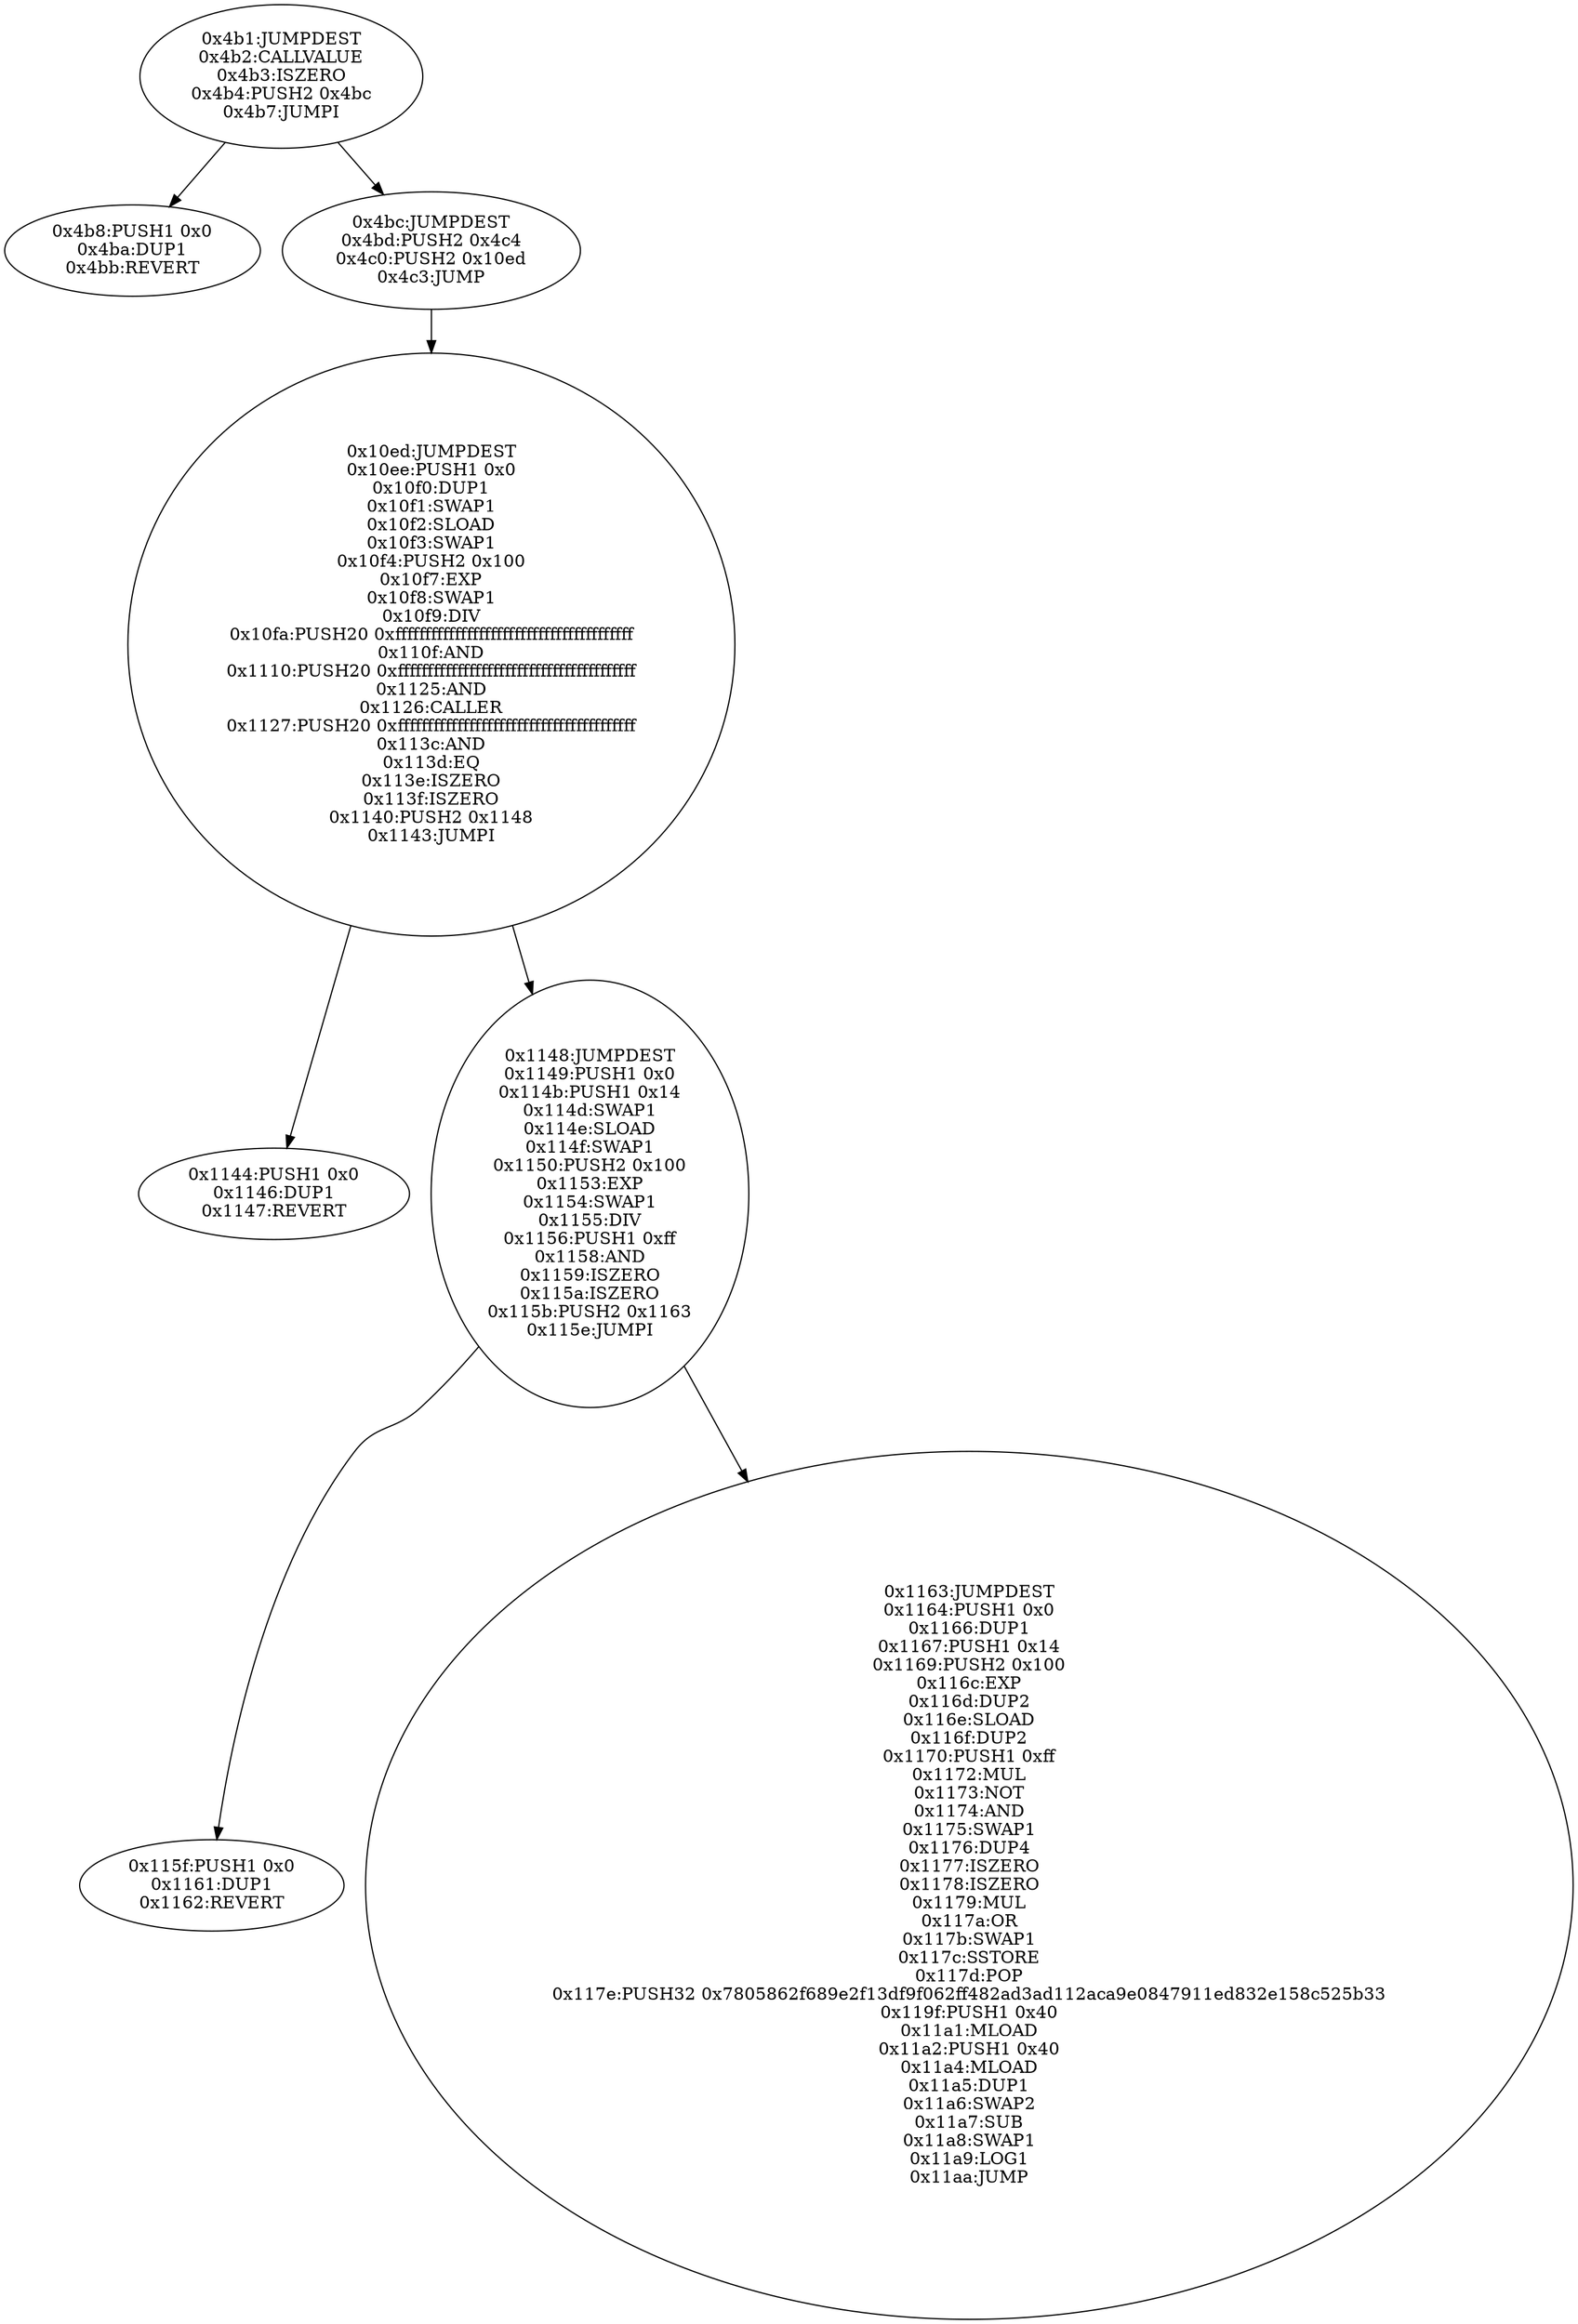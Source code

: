 digraph{
1201[label="0x4b1:JUMPDEST
0x4b2:CALLVALUE
0x4b3:ISZERO
0x4b4:PUSH2 0x4bc
0x4b7:JUMPI"]
1201 -> 1208
1201 -> 1212
1208[label="0x4b8:PUSH1 0x0
0x4ba:DUP1
0x4bb:REVERT"]
1212[label="0x4bc:JUMPDEST
0x4bd:PUSH2 0x4c4
0x4c0:PUSH2 0x10ed
0x4c3:JUMP"]
1212 -> 4333
4333[label="0x10ed:JUMPDEST
0x10ee:PUSH1 0x0
0x10f0:DUP1
0x10f1:SWAP1
0x10f2:SLOAD
0x10f3:SWAP1
0x10f4:PUSH2 0x100
0x10f7:EXP
0x10f8:SWAP1
0x10f9:DIV
0x10fa:PUSH20 0xffffffffffffffffffffffffffffffffffffffff
0x110f:AND
0x1110:PUSH20 0xffffffffffffffffffffffffffffffffffffffff
0x1125:AND
0x1126:CALLER
0x1127:PUSH20 0xffffffffffffffffffffffffffffffffffffffff
0x113c:AND
0x113d:EQ
0x113e:ISZERO
0x113f:ISZERO
0x1140:PUSH2 0x1148
0x1143:JUMPI"]
4333 -> 4420
4333 -> 4424
4420[label="0x1144:PUSH1 0x0
0x1146:DUP1
0x1147:REVERT"]
4424[label="0x1148:JUMPDEST
0x1149:PUSH1 0x0
0x114b:PUSH1 0x14
0x114d:SWAP1
0x114e:SLOAD
0x114f:SWAP1
0x1150:PUSH2 0x100
0x1153:EXP
0x1154:SWAP1
0x1155:DIV
0x1156:PUSH1 0xff
0x1158:AND
0x1159:ISZERO
0x115a:ISZERO
0x115b:PUSH2 0x1163
0x115e:JUMPI"]
4424 -> 4447
4424 -> 4451
4447[label="0x115f:PUSH1 0x0
0x1161:DUP1
0x1162:REVERT"]
4451[label="0x1163:JUMPDEST
0x1164:PUSH1 0x0
0x1166:DUP1
0x1167:PUSH1 0x14
0x1169:PUSH2 0x100
0x116c:EXP
0x116d:DUP2
0x116e:SLOAD
0x116f:DUP2
0x1170:PUSH1 0xff
0x1172:MUL
0x1173:NOT
0x1174:AND
0x1175:SWAP1
0x1176:DUP4
0x1177:ISZERO
0x1178:ISZERO
0x1179:MUL
0x117a:OR
0x117b:SWAP1
0x117c:SSTORE
0x117d:POP
0x117e:PUSH32 0x7805862f689e2f13df9f062ff482ad3ad112aca9e0847911ed832e158c525b33
0x119f:PUSH1 0x40
0x11a1:MLOAD
0x11a2:PUSH1 0x40
0x11a4:MLOAD
0x11a5:DUP1
0x11a6:SWAP2
0x11a7:SUB
0x11a8:SWAP1
0x11a9:LOG1
0x11aa:JUMP"]

}